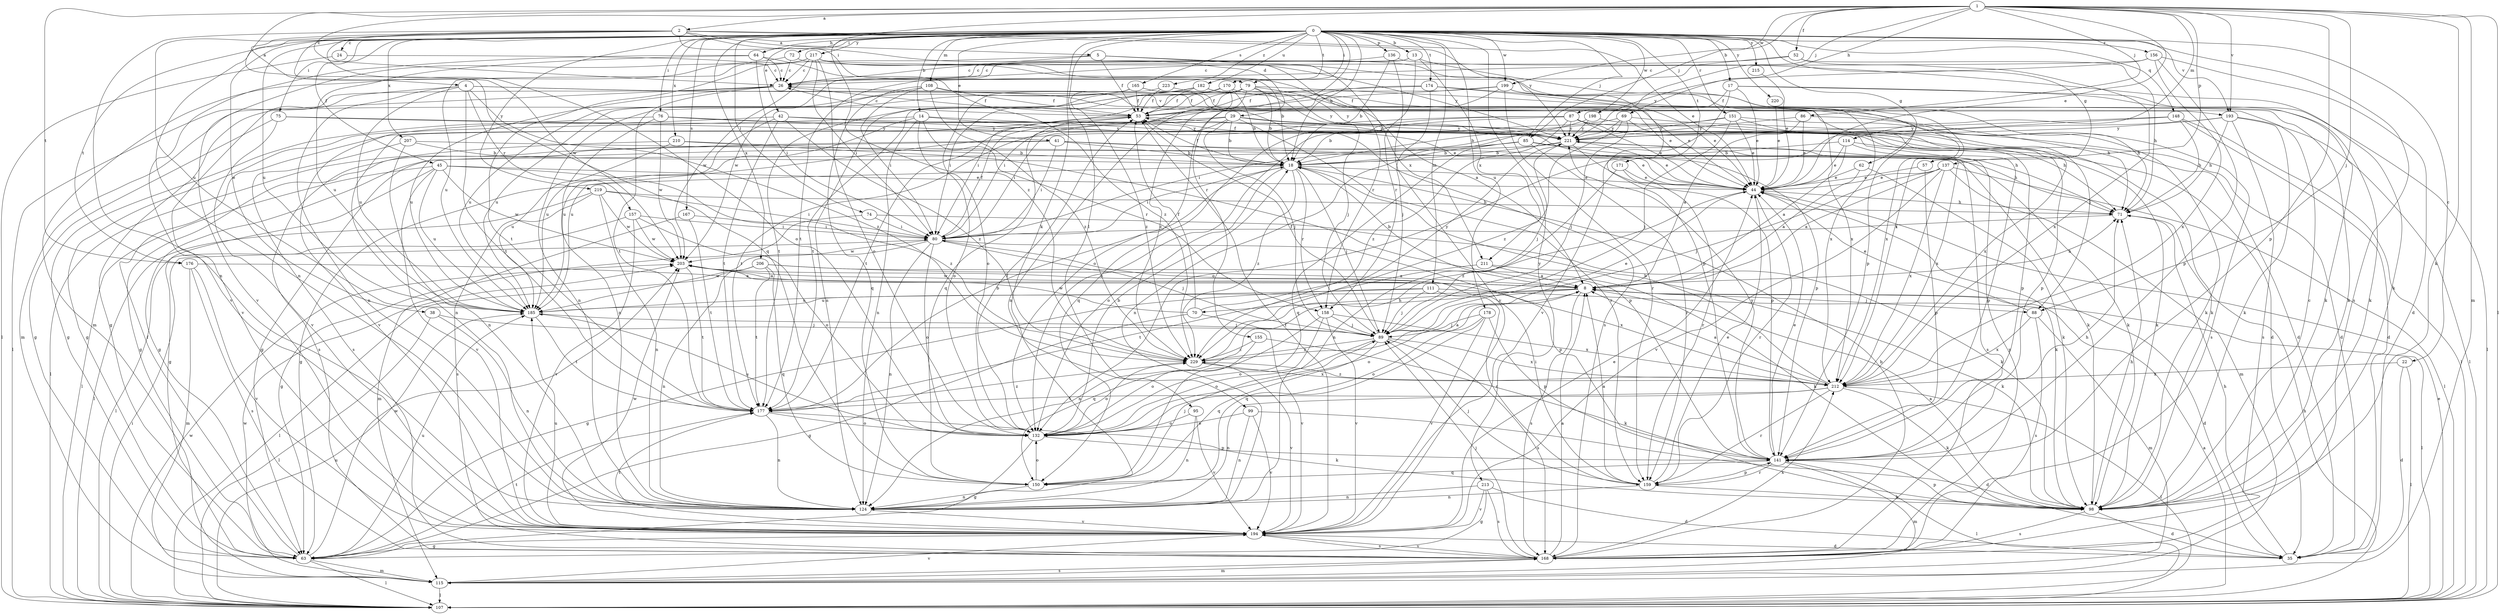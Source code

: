 strict digraph  {
0;
1;
2;
4;
5;
8;
13;
14;
17;
18;
22;
24;
26;
29;
35;
38;
41;
42;
44;
45;
52;
53;
57;
62;
63;
64;
69;
70;
71;
72;
74;
75;
76;
79;
80;
85;
86;
87;
88;
89;
95;
98;
99;
107;
108;
111;
114;
115;
124;
132;
136;
137;
141;
148;
150;
151;
155;
156;
157;
158;
159;
165;
167;
168;
170;
171;
174;
176;
177;
178;
182;
185;
193;
194;
198;
199;
203;
206;
207;
210;
211;
212;
213;
215;
217;
219;
220;
221;
223;
229;
0 -> 13  [label=b];
0 -> 14  [label=b];
0 -> 17  [label=b];
0 -> 18  [label=b];
0 -> 22  [label=c];
0 -> 24  [label=c];
0 -> 38  [label=e];
0 -> 41  [label=e];
0 -> 42  [label=e];
0 -> 45  [label=f];
0 -> 57  [label=g];
0 -> 62  [label=g];
0 -> 64  [label=h];
0 -> 72  [label=i];
0 -> 74  [label=i];
0 -> 75  [label=i];
0 -> 76  [label=i];
0 -> 79  [label=i];
0 -> 85  [label=j];
0 -> 95  [label=k];
0 -> 99  [label=l];
0 -> 108  [label=m];
0 -> 111  [label=m];
0 -> 124  [label=n];
0 -> 136  [label=p];
0 -> 148  [label=q];
0 -> 151  [label=r];
0 -> 155  [label=r];
0 -> 156  [label=r];
0 -> 165  [label=s];
0 -> 167  [label=s];
0 -> 168  [label=s];
0 -> 170  [label=t];
0 -> 171  [label=t];
0 -> 174  [label=t];
0 -> 176  [label=t];
0 -> 178  [label=u];
0 -> 182  [label=u];
0 -> 185  [label=u];
0 -> 193  [label=v];
0 -> 198  [label=w];
0 -> 199  [label=w];
0 -> 206  [label=x];
0 -> 207  [label=x];
0 -> 210  [label=x];
0 -> 213  [label=y];
0 -> 215  [label=y];
0 -> 217  [label=y];
0 -> 219  [label=y];
0 -> 220  [label=y];
0 -> 223  [label=z];
1 -> 2  [label=a];
1 -> 26  [label=c];
1 -> 44  [label=e];
1 -> 52  [label=f];
1 -> 69  [label=h];
1 -> 85  [label=j];
1 -> 86  [label=j];
1 -> 87  [label=j];
1 -> 88  [label=j];
1 -> 98  [label=k];
1 -> 107  [label=l];
1 -> 114  [label=m];
1 -> 115  [label=m];
1 -> 137  [label=p];
1 -> 141  [label=p];
1 -> 150  [label=q];
1 -> 176  [label=t];
1 -> 193  [label=v];
1 -> 199  [label=w];
1 -> 229  [label=z];
2 -> 4  [label=a];
2 -> 5  [label=a];
2 -> 29  [label=d];
2 -> 44  [label=e];
2 -> 79  [label=i];
2 -> 124  [label=n];
2 -> 132  [label=o];
2 -> 185  [label=u];
2 -> 203  [label=w];
2 -> 221  [label=y];
4 -> 88  [label=j];
4 -> 124  [label=n];
4 -> 157  [label=r];
4 -> 177  [label=t];
4 -> 185  [label=u];
4 -> 193  [label=v];
4 -> 194  [label=v];
4 -> 229  [label=z];
5 -> 26  [label=c];
5 -> 53  [label=f];
5 -> 141  [label=p];
5 -> 158  [label=r];
5 -> 177  [label=t];
5 -> 211  [label=x];
8 -> 18  [label=b];
8 -> 35  [label=d];
8 -> 70  [label=h];
8 -> 71  [label=h];
8 -> 88  [label=j];
8 -> 124  [label=n];
8 -> 132  [label=o];
8 -> 168  [label=s];
8 -> 185  [label=u];
8 -> 203  [label=w];
13 -> 26  [label=c];
13 -> 158  [label=r];
13 -> 203  [label=w];
13 -> 211  [label=x];
13 -> 212  [label=x];
14 -> 44  [label=e];
14 -> 63  [label=g];
14 -> 124  [label=n];
14 -> 132  [label=o];
14 -> 158  [label=r];
14 -> 185  [label=u];
14 -> 221  [label=y];
17 -> 44  [label=e];
17 -> 53  [label=f];
17 -> 98  [label=k];
17 -> 107  [label=l];
17 -> 194  [label=v];
18 -> 44  [label=e];
18 -> 53  [label=f];
18 -> 63  [label=g];
18 -> 80  [label=i];
18 -> 89  [label=j];
18 -> 132  [label=o];
18 -> 158  [label=r];
18 -> 229  [label=z];
22 -> 35  [label=d];
22 -> 107  [label=l];
22 -> 212  [label=x];
24 -> 26  [label=c];
24 -> 107  [label=l];
26 -> 53  [label=f];
26 -> 107  [label=l];
26 -> 115  [label=m];
26 -> 177  [label=t];
26 -> 185  [label=u];
29 -> 18  [label=b];
29 -> 71  [label=h];
29 -> 80  [label=i];
29 -> 89  [label=j];
29 -> 124  [label=n];
29 -> 159  [label=r];
29 -> 177  [label=t];
29 -> 221  [label=y];
35 -> 71  [label=h];
38 -> 89  [label=j];
38 -> 107  [label=l];
38 -> 124  [label=n];
41 -> 18  [label=b];
41 -> 44  [label=e];
41 -> 63  [label=g];
41 -> 80  [label=i];
41 -> 98  [label=k];
41 -> 107  [label=l];
42 -> 63  [label=g];
42 -> 141  [label=p];
42 -> 177  [label=t];
42 -> 185  [label=u];
42 -> 221  [label=y];
42 -> 229  [label=z];
44 -> 71  [label=h];
44 -> 98  [label=k];
44 -> 159  [label=r];
44 -> 229  [label=z];
45 -> 44  [label=e];
45 -> 63  [label=g];
45 -> 107  [label=l];
45 -> 185  [label=u];
45 -> 194  [label=v];
45 -> 203  [label=w];
45 -> 229  [label=z];
52 -> 26  [label=c];
52 -> 71  [label=h];
52 -> 177  [label=t];
52 -> 212  [label=x];
53 -> 26  [label=c];
53 -> 177  [label=t];
53 -> 221  [label=y];
57 -> 44  [label=e];
57 -> 141  [label=p];
62 -> 8  [label=a];
62 -> 44  [label=e];
62 -> 98  [label=k];
63 -> 53  [label=f];
63 -> 107  [label=l];
63 -> 115  [label=m];
63 -> 177  [label=t];
63 -> 185  [label=u];
63 -> 203  [label=w];
64 -> 26  [label=c];
64 -> 80  [label=i];
64 -> 185  [label=u];
64 -> 194  [label=v];
64 -> 229  [label=z];
69 -> 35  [label=d];
69 -> 89  [label=j];
69 -> 132  [label=o];
69 -> 141  [label=p];
69 -> 221  [label=y];
69 -> 229  [label=z];
70 -> 53  [label=f];
70 -> 63  [label=g];
70 -> 194  [label=v];
70 -> 203  [label=w];
70 -> 221  [label=y];
71 -> 80  [label=i];
72 -> 26  [label=c];
72 -> 194  [label=v];
72 -> 221  [label=y];
74 -> 63  [label=g];
74 -> 80  [label=i];
74 -> 98  [label=k];
75 -> 35  [label=d];
75 -> 63  [label=g];
75 -> 194  [label=v];
75 -> 221  [label=y];
76 -> 71  [label=h];
76 -> 124  [label=n];
76 -> 194  [label=v];
76 -> 203  [label=w];
76 -> 221  [label=y];
79 -> 18  [label=b];
79 -> 53  [label=f];
79 -> 80  [label=i];
79 -> 89  [label=j];
79 -> 124  [label=n];
79 -> 150  [label=q];
79 -> 212  [label=x];
79 -> 221  [label=y];
79 -> 229  [label=z];
80 -> 53  [label=f];
80 -> 89  [label=j];
80 -> 124  [label=n];
80 -> 132  [label=o];
80 -> 141  [label=p];
80 -> 185  [label=u];
80 -> 203  [label=w];
85 -> 18  [label=b];
85 -> 63  [label=g];
85 -> 98  [label=k];
85 -> 150  [label=q];
85 -> 159  [label=r];
85 -> 212  [label=x];
86 -> 8  [label=a];
86 -> 44  [label=e];
86 -> 168  [label=s];
86 -> 221  [label=y];
87 -> 18  [label=b];
87 -> 44  [label=e];
87 -> 98  [label=k];
87 -> 141  [label=p];
87 -> 150  [label=q];
87 -> 185  [label=u];
87 -> 221  [label=y];
87 -> 229  [label=z];
88 -> 44  [label=e];
88 -> 115  [label=m];
88 -> 168  [label=s];
88 -> 212  [label=x];
89 -> 44  [label=e];
89 -> 53  [label=f];
89 -> 132  [label=o];
89 -> 150  [label=q];
89 -> 168  [label=s];
89 -> 212  [label=x];
89 -> 229  [label=z];
95 -> 124  [label=n];
95 -> 132  [label=o];
95 -> 194  [label=v];
98 -> 8  [label=a];
98 -> 26  [label=c];
98 -> 35  [label=d];
98 -> 71  [label=h];
98 -> 141  [label=p];
98 -> 168  [label=s];
99 -> 35  [label=d];
99 -> 124  [label=n];
99 -> 132  [label=o];
99 -> 194  [label=v];
107 -> 8  [label=a];
107 -> 44  [label=e];
107 -> 71  [label=h];
107 -> 80  [label=i];
107 -> 185  [label=u];
107 -> 203  [label=w];
108 -> 53  [label=f];
108 -> 71  [label=h];
108 -> 80  [label=i];
108 -> 150  [label=q];
108 -> 185  [label=u];
108 -> 229  [label=z];
111 -> 63  [label=g];
111 -> 89  [label=j];
111 -> 107  [label=l];
111 -> 159  [label=r];
111 -> 185  [label=u];
114 -> 8  [label=a];
114 -> 18  [label=b];
114 -> 44  [label=e];
114 -> 98  [label=k];
114 -> 141  [label=p];
115 -> 107  [label=l];
115 -> 168  [label=s];
115 -> 194  [label=v];
115 -> 203  [label=w];
124 -> 194  [label=v];
132 -> 18  [label=b];
132 -> 53  [label=f];
132 -> 63  [label=g];
132 -> 141  [label=p];
132 -> 185  [label=u];
136 -> 18  [label=b];
136 -> 26  [label=c];
136 -> 98  [label=k];
136 -> 194  [label=v];
137 -> 8  [label=a];
137 -> 44  [label=e];
137 -> 89  [label=j];
137 -> 107  [label=l];
137 -> 115  [label=m];
137 -> 194  [label=v];
137 -> 212  [label=x];
141 -> 44  [label=e];
141 -> 71  [label=h];
141 -> 107  [label=l];
141 -> 115  [label=m];
141 -> 150  [label=q];
141 -> 159  [label=r];
141 -> 221  [label=y];
148 -> 35  [label=d];
148 -> 71  [label=h];
148 -> 107  [label=l];
148 -> 132  [label=o];
148 -> 221  [label=y];
150 -> 89  [label=j];
150 -> 124  [label=n];
150 -> 132  [label=o];
151 -> 18  [label=b];
151 -> 44  [label=e];
151 -> 89  [label=j];
151 -> 98  [label=k];
151 -> 212  [label=x];
151 -> 221  [label=y];
155 -> 98  [label=k];
155 -> 132  [label=o];
155 -> 229  [label=z];
156 -> 26  [label=c];
156 -> 35  [label=d];
156 -> 141  [label=p];
156 -> 212  [label=x];
156 -> 221  [label=y];
157 -> 80  [label=i];
157 -> 107  [label=l];
157 -> 132  [label=o];
157 -> 194  [label=v];
157 -> 203  [label=w];
158 -> 89  [label=j];
158 -> 132  [label=o];
158 -> 150  [label=q];
158 -> 194  [label=v];
158 -> 212  [label=x];
159 -> 8  [label=a];
159 -> 44  [label=e];
159 -> 80  [label=i];
159 -> 89  [label=j];
159 -> 98  [label=k];
159 -> 124  [label=n];
159 -> 141  [label=p];
165 -> 44  [label=e];
165 -> 53  [label=f];
165 -> 63  [label=g];
165 -> 168  [label=s];
165 -> 185  [label=u];
165 -> 229  [label=z];
167 -> 80  [label=i];
167 -> 115  [label=m];
167 -> 177  [label=t];
168 -> 8  [label=a];
168 -> 18  [label=b];
168 -> 89  [label=j];
168 -> 115  [label=m];
168 -> 194  [label=v];
168 -> 212  [label=x];
168 -> 221  [label=y];
170 -> 18  [label=b];
170 -> 53  [label=f];
170 -> 124  [label=n];
170 -> 177  [label=t];
170 -> 212  [label=x];
171 -> 44  [label=e];
171 -> 124  [label=n];
171 -> 159  [label=r];
174 -> 44  [label=e];
174 -> 53  [label=f];
174 -> 80  [label=i];
174 -> 89  [label=j];
174 -> 98  [label=k];
176 -> 8  [label=a];
176 -> 115  [label=m];
176 -> 168  [label=s];
176 -> 194  [label=v];
177 -> 18  [label=b];
177 -> 98  [label=k];
177 -> 124  [label=n];
177 -> 132  [label=o];
177 -> 229  [label=z];
178 -> 89  [label=j];
178 -> 132  [label=o];
178 -> 141  [label=p];
178 -> 150  [label=q];
178 -> 194  [label=v];
182 -> 44  [label=e];
182 -> 53  [label=f];
182 -> 80  [label=i];
182 -> 124  [label=n];
182 -> 212  [label=x];
185 -> 89  [label=j];
185 -> 177  [label=t];
193 -> 71  [label=h];
193 -> 80  [label=i];
193 -> 98  [label=k];
193 -> 107  [label=l];
193 -> 168  [label=s];
193 -> 221  [label=y];
194 -> 35  [label=d];
194 -> 44  [label=e];
194 -> 53  [label=f];
194 -> 63  [label=g];
194 -> 168  [label=s];
194 -> 177  [label=t];
194 -> 185  [label=u];
194 -> 203  [label=w];
198 -> 35  [label=d];
198 -> 124  [label=n];
198 -> 221  [label=y];
199 -> 53  [label=f];
199 -> 71  [label=h];
199 -> 98  [label=k];
199 -> 132  [label=o];
199 -> 159  [label=r];
199 -> 177  [label=t];
203 -> 8  [label=a];
203 -> 177  [label=t];
203 -> 212  [label=x];
206 -> 8  [label=a];
206 -> 98  [label=k];
206 -> 107  [label=l];
206 -> 124  [label=n];
206 -> 150  [label=q];
206 -> 177  [label=t];
207 -> 18  [label=b];
207 -> 71  [label=h];
207 -> 124  [label=n];
207 -> 168  [label=s];
210 -> 18  [label=b];
210 -> 141  [label=p];
210 -> 168  [label=s];
210 -> 185  [label=u];
211 -> 8  [label=a];
211 -> 98  [label=k];
211 -> 177  [label=t];
212 -> 8  [label=a];
212 -> 18  [label=b];
212 -> 98  [label=k];
212 -> 107  [label=l];
212 -> 124  [label=n];
212 -> 159  [label=r];
212 -> 177  [label=t];
212 -> 229  [label=z];
213 -> 35  [label=d];
213 -> 63  [label=g];
213 -> 124  [label=n];
213 -> 168  [label=s];
213 -> 194  [label=v];
215 -> 44  [label=e];
217 -> 8  [label=a];
217 -> 18  [label=b];
217 -> 26  [label=c];
217 -> 80  [label=i];
217 -> 115  [label=m];
217 -> 132  [label=o];
217 -> 141  [label=p];
217 -> 185  [label=u];
217 -> 203  [label=w];
219 -> 71  [label=h];
219 -> 80  [label=i];
219 -> 107  [label=l];
219 -> 124  [label=n];
219 -> 168  [label=s];
219 -> 203  [label=w];
220 -> 44  [label=e];
221 -> 18  [label=b];
221 -> 44  [label=e];
221 -> 53  [label=f];
221 -> 63  [label=g];
221 -> 89  [label=j];
221 -> 141  [label=p];
221 -> 168  [label=s];
223 -> 53  [label=f];
223 -> 132  [label=o];
223 -> 221  [label=y];
229 -> 8  [label=a];
229 -> 132  [label=o];
229 -> 194  [label=v];
229 -> 212  [label=x];
}
